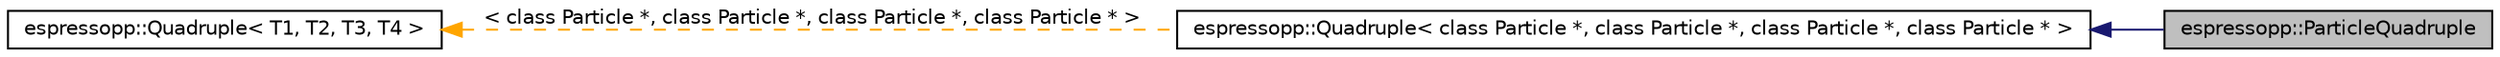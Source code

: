 digraph G
{
  edge [fontname="Helvetica",fontsize="10",labelfontname="Helvetica",labelfontsize="10"];
  node [fontname="Helvetica",fontsize="10",shape=record];
  rankdir="LR";
  Node1 [label="espressopp::ParticleQuadruple",height=0.2,width=0.4,color="black", fillcolor="grey75", style="filled" fontcolor="black"];
  Node2 -> Node1 [dir="back",color="midnightblue",fontsize="10",style="solid",fontname="Helvetica"];
  Node2 [label="espressopp::Quadruple\< class Particle *, class Particle *, class Particle *, class Particle * \>",height=0.2,width=0.4,color="black", fillcolor="white", style="filled",URL="$structespressopp_1_1Quadruple.html"];
  Node3 -> Node2 [dir="back",color="orange",fontsize="10",style="dashed",label=" \< class Particle *, class Particle *, class Particle *, class Particle * \>" ,fontname="Helvetica"];
  Node3 [label="espressopp::Quadruple\< T1, T2, T3, T4 \>",height=0.2,width=0.4,color="black", fillcolor="white", style="filled",URL="$structespressopp_1_1Quadruple.html"];
}

